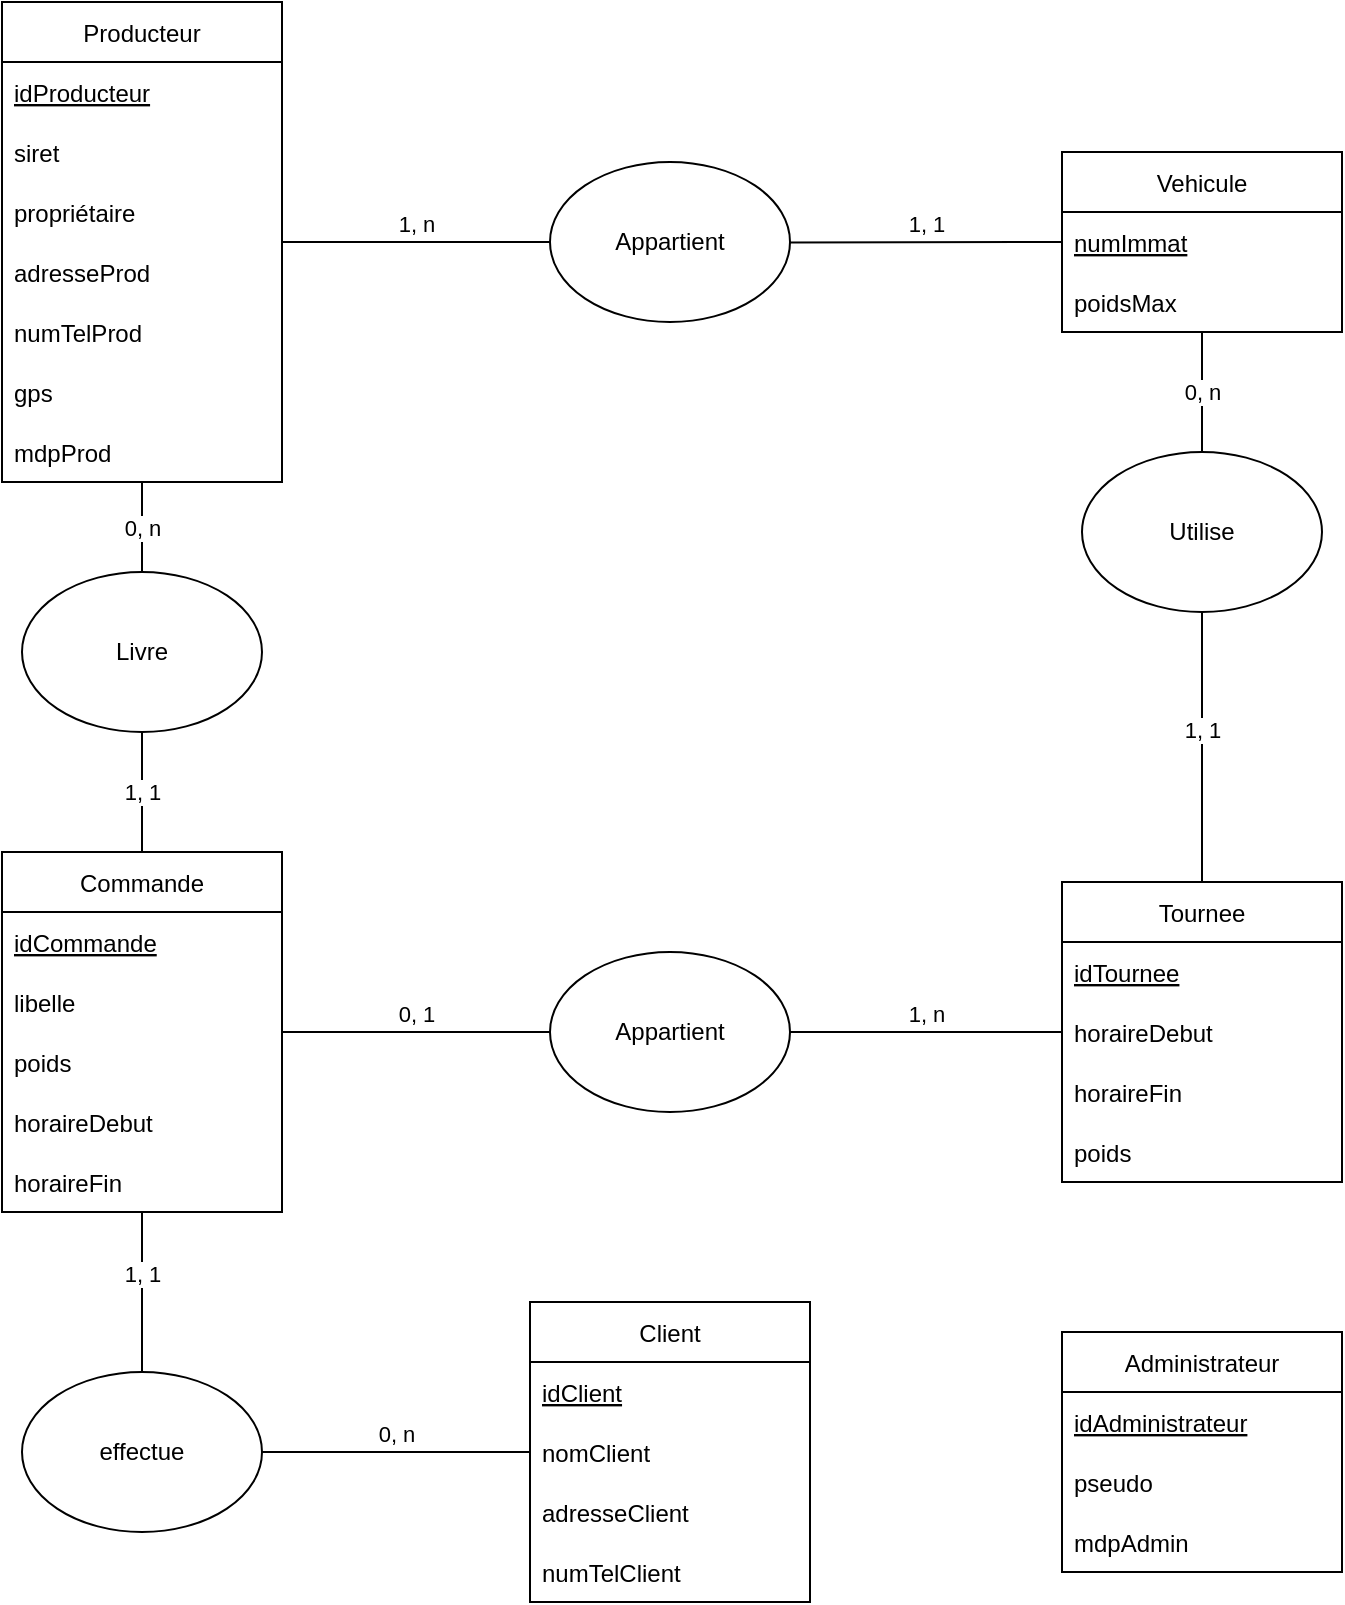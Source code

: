 <mxfile version="20.5.1" type="device"><diagram id="3aKj4E_mxfuVZS65-hrI" name="Page-1"><mxGraphModel dx="1422" dy="788" grid="1" gridSize="10" guides="1" tooltips="1" connect="1" arrows="1" fold="1" page="1" pageScale="1" pageWidth="827" pageHeight="1169" math="0" shadow="0"><root><mxCell id="0"/><mxCell id="1" parent="0"/><mxCell id="yOW7LBu9MbAKnEahLf4o-3" value="Client" style="swimlane;fontStyle=0;childLayout=stackLayout;horizontal=1;startSize=30;horizontalStack=0;resizeParent=1;resizeParentMax=0;resizeLast=0;collapsible=1;marginBottom=0;" parent="1" vertex="1"><mxGeometry x="344" y="685" width="140" height="150" as="geometry"><mxRectangle x="510" y="340" width="70" height="30" as="alternateBounds"/></mxGeometry></mxCell><mxCell id="yOW7LBu9MbAKnEahLf4o-4" value="idClient" style="text;strokeColor=none;fillColor=none;align=left;verticalAlign=middle;spacingLeft=4;spacingRight=4;overflow=hidden;points=[[0,0.5],[1,0.5]];portConstraint=eastwest;rotatable=0;fontStyle=4" parent="yOW7LBu9MbAKnEahLf4o-3" vertex="1"><mxGeometry y="30" width="140" height="30" as="geometry"/></mxCell><mxCell id="yOW7LBu9MbAKnEahLf4o-5" value="nomClient" style="text;strokeColor=none;fillColor=none;align=left;verticalAlign=middle;spacingLeft=4;spacingRight=4;overflow=hidden;points=[[0,0.5],[1,0.5]];portConstraint=eastwest;rotatable=0;" parent="yOW7LBu9MbAKnEahLf4o-3" vertex="1"><mxGeometry y="60" width="140" height="30" as="geometry"/></mxCell><mxCell id="yOW7LBu9MbAKnEahLf4o-6" value="adresseClient" style="text;strokeColor=none;fillColor=none;align=left;verticalAlign=middle;spacingLeft=4;spacingRight=4;overflow=hidden;points=[[0,0.5],[1,0.5]];portConstraint=eastwest;rotatable=0;" parent="yOW7LBu9MbAKnEahLf4o-3" vertex="1"><mxGeometry y="90" width="140" height="30" as="geometry"/></mxCell><mxCell id="yOW7LBu9MbAKnEahLf4o-26" value="numTelClient" style="text;strokeColor=none;fillColor=none;align=left;verticalAlign=middle;spacingLeft=4;spacingRight=4;overflow=hidden;points=[[0,0.5],[1,0.5]];portConstraint=eastwest;rotatable=0;" parent="yOW7LBu9MbAKnEahLf4o-3" vertex="1"><mxGeometry y="120" width="140" height="30" as="geometry"/></mxCell><mxCell id="yOW7LBu9MbAKnEahLf4o-7" value="Vehicule" style="swimlane;fontStyle=0;childLayout=stackLayout;horizontal=1;startSize=30;horizontalStack=0;resizeParent=1;resizeParentMax=0;resizeLast=0;collapsible=1;marginBottom=0;" parent="1" vertex="1"><mxGeometry x="610" y="110" width="140" height="90" as="geometry"/></mxCell><mxCell id="yOW7LBu9MbAKnEahLf4o-8" value="numImmat" style="text;strokeColor=none;fillColor=none;align=left;verticalAlign=middle;spacingLeft=4;spacingRight=4;overflow=hidden;points=[[0,0.5],[1,0.5]];portConstraint=eastwest;rotatable=0;fontStyle=4" parent="yOW7LBu9MbAKnEahLf4o-7" vertex="1"><mxGeometry y="30" width="140" height="30" as="geometry"/></mxCell><mxCell id="yOW7LBu9MbAKnEahLf4o-9" value="poidsMax" style="text;strokeColor=none;fillColor=none;align=left;verticalAlign=middle;spacingLeft=4;spacingRight=4;overflow=hidden;points=[[0,0.5],[1,0.5]];portConstraint=eastwest;rotatable=0;" parent="yOW7LBu9MbAKnEahLf4o-7" vertex="1"><mxGeometry y="60" width="140" height="30" as="geometry"/></mxCell><mxCell id="yOW7LBu9MbAKnEahLf4o-11" value="Producteur" style="swimlane;fontStyle=0;childLayout=stackLayout;horizontal=1;startSize=30;horizontalStack=0;resizeParent=1;resizeParentMax=0;resizeLast=0;collapsible=1;marginBottom=0;" parent="1" vertex="1"><mxGeometry x="80" y="35" width="140" height="240" as="geometry"/></mxCell><mxCell id="XPy3MVyRC4XrH9GRb4MF-1" value="idProducteur" style="text;strokeColor=none;fillColor=none;align=left;verticalAlign=middle;spacingLeft=4;spacingRight=4;overflow=hidden;points=[[0,0.5],[1,0.5]];portConstraint=eastwest;rotatable=0;fontStyle=4" vertex="1" parent="yOW7LBu9MbAKnEahLf4o-11"><mxGeometry y="30" width="140" height="30" as="geometry"/></mxCell><mxCell id="yOW7LBu9MbAKnEahLf4o-12" value="siret" style="text;strokeColor=none;fillColor=none;align=left;verticalAlign=middle;spacingLeft=4;spacingRight=4;overflow=hidden;points=[[0,0.5],[1,0.5]];portConstraint=eastwest;rotatable=0;fontStyle=0" parent="yOW7LBu9MbAKnEahLf4o-11" vertex="1"><mxGeometry y="60" width="140" height="30" as="geometry"/></mxCell><mxCell id="yOW7LBu9MbAKnEahLf4o-13" value="propriétaire" style="text;strokeColor=none;fillColor=none;align=left;verticalAlign=middle;spacingLeft=4;spacingRight=4;overflow=hidden;points=[[0,0.5],[1,0.5]];portConstraint=eastwest;rotatable=0;" parent="yOW7LBu9MbAKnEahLf4o-11" vertex="1"><mxGeometry y="90" width="140" height="30" as="geometry"/></mxCell><mxCell id="yOW7LBu9MbAKnEahLf4o-59" value="adresseProd" style="text;strokeColor=none;fillColor=none;align=left;verticalAlign=middle;spacingLeft=4;spacingRight=4;overflow=hidden;points=[[0,0.5],[1,0.5]];portConstraint=eastwest;rotatable=0;" parent="yOW7LBu9MbAKnEahLf4o-11" vertex="1"><mxGeometry y="120" width="140" height="30" as="geometry"/></mxCell><mxCell id="yOW7LBu9MbAKnEahLf4o-60" value="numTelProd" style="text;strokeColor=none;fillColor=none;align=left;verticalAlign=middle;spacingLeft=4;spacingRight=4;overflow=hidden;points=[[0,0.5],[1,0.5]];portConstraint=eastwest;rotatable=0;" parent="yOW7LBu9MbAKnEahLf4o-11" vertex="1"><mxGeometry y="150" width="140" height="30" as="geometry"/></mxCell><mxCell id="yOW7LBu9MbAKnEahLf4o-61" value="gps" style="text;strokeColor=none;fillColor=none;align=left;verticalAlign=middle;spacingLeft=4;spacingRight=4;overflow=hidden;points=[[0,0.5],[1,0.5]];portConstraint=eastwest;rotatable=0;" parent="yOW7LBu9MbAKnEahLf4o-11" vertex="1"><mxGeometry y="180" width="140" height="30" as="geometry"/></mxCell><mxCell id="yOW7LBu9MbAKnEahLf4o-62" value="mdpProd" style="text;strokeColor=none;fillColor=none;align=left;verticalAlign=middle;spacingLeft=4;spacingRight=4;overflow=hidden;points=[[0,0.5],[1,0.5]];portConstraint=eastwest;rotatable=0;" parent="yOW7LBu9MbAKnEahLf4o-11" vertex="1"><mxGeometry y="210" width="140" height="30" as="geometry"/></mxCell><mxCell id="yOW7LBu9MbAKnEahLf4o-15" value="Appartient" style="ellipse;whiteSpace=wrap;html=1;" parent="1" vertex="1"><mxGeometry x="354" y="115" width="120" height="80" as="geometry"/></mxCell><mxCell id="yOW7LBu9MbAKnEahLf4o-20" value="Commande" style="swimlane;fontStyle=0;childLayout=stackLayout;horizontal=1;startSize=30;horizontalStack=0;resizeParent=1;resizeParentMax=0;resizeLast=0;collapsible=1;marginBottom=0;" parent="1" vertex="1"><mxGeometry x="80" y="460" width="140" height="180" as="geometry"/></mxCell><mxCell id="yOW7LBu9MbAKnEahLf4o-21" value="idCommande" style="text;strokeColor=none;fillColor=none;align=left;verticalAlign=middle;spacingLeft=4;spacingRight=4;overflow=hidden;points=[[0,0.5],[1,0.5]];portConstraint=eastwest;rotatable=0;fontStyle=4" parent="yOW7LBu9MbAKnEahLf4o-20" vertex="1"><mxGeometry y="30" width="140" height="30" as="geometry"/></mxCell><mxCell id="yOW7LBu9MbAKnEahLf4o-22" value="libelle" style="text;strokeColor=none;fillColor=none;align=left;verticalAlign=middle;spacingLeft=4;spacingRight=4;overflow=hidden;points=[[0,0.5],[1,0.5]];portConstraint=eastwest;rotatable=0;" parent="yOW7LBu9MbAKnEahLf4o-20" vertex="1"><mxGeometry y="60" width="140" height="30" as="geometry"/></mxCell><mxCell id="yOW7LBu9MbAKnEahLf4o-23" value="poids" style="text;strokeColor=none;fillColor=none;align=left;verticalAlign=middle;spacingLeft=4;spacingRight=4;overflow=hidden;points=[[0,0.5],[1,0.5]];portConstraint=eastwest;rotatable=0;" parent="yOW7LBu9MbAKnEahLf4o-20" vertex="1"><mxGeometry y="90" width="140" height="30" as="geometry"/></mxCell><mxCell id="yOW7LBu9MbAKnEahLf4o-27" value="horaireDebut" style="text;strokeColor=none;fillColor=none;align=left;verticalAlign=middle;spacingLeft=4;spacingRight=4;overflow=hidden;points=[[0,0.5],[1,0.5]];portConstraint=eastwest;rotatable=0;" parent="yOW7LBu9MbAKnEahLf4o-20" vertex="1"><mxGeometry y="120" width="140" height="30" as="geometry"/></mxCell><mxCell id="yOW7LBu9MbAKnEahLf4o-28" value="horaireFin" style="text;strokeColor=none;fillColor=none;align=left;verticalAlign=middle;spacingLeft=4;spacingRight=4;overflow=hidden;points=[[0,0.5],[1,0.5]];portConstraint=eastwest;rotatable=0;" parent="yOW7LBu9MbAKnEahLf4o-20" vertex="1"><mxGeometry y="150" width="140" height="30" as="geometry"/></mxCell><mxCell id="yOW7LBu9MbAKnEahLf4o-29" value="Tournee" style="swimlane;fontStyle=0;childLayout=stackLayout;horizontal=1;startSize=30;horizontalStack=0;resizeParent=1;resizeParentMax=0;resizeLast=0;collapsible=1;marginBottom=0;" parent="1" vertex="1"><mxGeometry x="610" y="475" width="140" height="150" as="geometry"/></mxCell><mxCell id="yOW7LBu9MbAKnEahLf4o-30" value="idTournee" style="text;strokeColor=none;fillColor=none;align=left;verticalAlign=middle;spacingLeft=4;spacingRight=4;overflow=hidden;points=[[0,0.5],[1,0.5]];portConstraint=eastwest;rotatable=0;fontStyle=4" parent="yOW7LBu9MbAKnEahLf4o-29" vertex="1"><mxGeometry y="30" width="140" height="30" as="geometry"/></mxCell><mxCell id="yOW7LBu9MbAKnEahLf4o-31" value="horaireDebut" style="text;strokeColor=none;fillColor=none;align=left;verticalAlign=middle;spacingLeft=4;spacingRight=4;overflow=hidden;points=[[0,0.5],[1,0.5]];portConstraint=eastwest;rotatable=0;" parent="yOW7LBu9MbAKnEahLf4o-29" vertex="1"><mxGeometry y="60" width="140" height="30" as="geometry"/></mxCell><mxCell id="yOW7LBu9MbAKnEahLf4o-32" value="horaireFin" style="text;strokeColor=none;fillColor=none;align=left;verticalAlign=middle;spacingLeft=4;spacingRight=4;overflow=hidden;points=[[0,0.5],[1,0.5]];portConstraint=eastwest;rotatable=0;" parent="yOW7LBu9MbAKnEahLf4o-29" vertex="1"><mxGeometry y="90" width="140" height="30" as="geometry"/></mxCell><mxCell id="yOW7LBu9MbAKnEahLf4o-47" value="poids" style="text;strokeColor=none;fillColor=none;align=left;verticalAlign=middle;spacingLeft=4;spacingRight=4;overflow=hidden;points=[[0,0.5],[1,0.5]];portConstraint=eastwest;rotatable=0;" parent="yOW7LBu9MbAKnEahLf4o-29" vertex="1"><mxGeometry y="120" width="140" height="30" as="geometry"/></mxCell><mxCell id="yOW7LBu9MbAKnEahLf4o-33" value="Livre" style="ellipse;whiteSpace=wrap;html=1;" parent="1" vertex="1"><mxGeometry x="90" y="320" width="120" height="80" as="geometry"/></mxCell><mxCell id="yOW7LBu9MbAKnEahLf4o-34" value="effectue" style="ellipse;whiteSpace=wrap;html=1;" parent="1" vertex="1"><mxGeometry x="90" y="720" width="120" height="80" as="geometry"/></mxCell><mxCell id="yOW7LBu9MbAKnEahLf4o-39" value="1, 1" style="endArrow=none;html=1;rounded=0;verticalAlign=bottom;" parent="1" source="yOW7LBu9MbAKnEahLf4o-15" target="yOW7LBu9MbAKnEahLf4o-7" edge="1"><mxGeometry width="50" height="50" relative="1" as="geometry"><mxPoint x="474" y="310" as="sourcePoint"/><mxPoint x="524" y="260" as="targetPoint"/></mxGeometry></mxCell><mxCell id="yOW7LBu9MbAKnEahLf4o-41" value="0, n" style="endArrow=none;html=1;rounded=0;exitX=0.5;exitY=0;exitDx=0;exitDy=0;verticalAlign=middle;labelPosition=center;verticalLabelPosition=middle;align=center;" parent="1" source="yOW7LBu9MbAKnEahLf4o-33" target="yOW7LBu9MbAKnEahLf4o-11" edge="1"><mxGeometry width="50" height="50" relative="1" as="geometry"><mxPoint x="230" y="290" as="sourcePoint"/><mxPoint x="150" y="220" as="targetPoint"/></mxGeometry></mxCell><mxCell id="yOW7LBu9MbAKnEahLf4o-43" value="1, n" style="endArrow=none;html=1;rounded=0;verticalAlign=bottom;" parent="1" source="yOW7LBu9MbAKnEahLf4o-11" target="yOW7LBu9MbAKnEahLf4o-15" edge="1"><mxGeometry width="50" height="50" relative="1" as="geometry"><mxPoint x="180" y="150" as="sourcePoint"/><mxPoint x="230" y="100" as="targetPoint"/></mxGeometry></mxCell><mxCell id="yOW7LBu9MbAKnEahLf4o-44" value="1, 1" style="endArrow=none;html=1;rounded=0;labelPosition=center;verticalLabelPosition=middle;align=center;verticalAlign=middle;" parent="1" source="yOW7LBu9MbAKnEahLf4o-20" target="yOW7LBu9MbAKnEahLf4o-33" edge="1"><mxGeometry width="50" height="50" relative="1" as="geometry"><mxPoint x="230" y="360" as="sourcePoint"/><mxPoint x="280" y="310" as="targetPoint"/></mxGeometry></mxCell><mxCell id="yOW7LBu9MbAKnEahLf4o-45" value="1, 1" style="endArrow=none;html=1;rounded=0;verticalAlign=bottom;" parent="1" source="yOW7LBu9MbAKnEahLf4o-20" target="yOW7LBu9MbAKnEahLf4o-34" edge="1"><mxGeometry width="50" height="50" relative="1" as="geometry"><mxPoint x="220" y="720" as="sourcePoint"/><mxPoint x="270" y="670" as="targetPoint"/></mxGeometry></mxCell><mxCell id="yOW7LBu9MbAKnEahLf4o-46" value="0, n" style="endArrow=none;html=1;rounded=0;verticalAlign=bottom;" parent="1" source="yOW7LBu9MbAKnEahLf4o-34" target="yOW7LBu9MbAKnEahLf4o-3" edge="1"><mxGeometry width="50" height="50" relative="1" as="geometry"><mxPoint x="320" y="660" as="sourcePoint"/><mxPoint x="370" y="610" as="targetPoint"/></mxGeometry></mxCell><mxCell id="yOW7LBu9MbAKnEahLf4o-48" value="Utilise" style="ellipse;whiteSpace=wrap;html=1;" parent="1" vertex="1"><mxGeometry x="620" y="260" width="120" height="80" as="geometry"/></mxCell><mxCell id="yOW7LBu9MbAKnEahLf4o-49" value="1, 1" style="endArrow=none;html=1;rounded=0;verticalAlign=bottom;" parent="1" source="yOW7LBu9MbAKnEahLf4o-29" target="yOW7LBu9MbAKnEahLf4o-48" edge="1"><mxGeometry width="50" height="50" relative="1" as="geometry"><mxPoint x="520" y="480" as="sourcePoint"/><mxPoint x="570" y="430" as="targetPoint"/></mxGeometry></mxCell><mxCell id="yOW7LBu9MbAKnEahLf4o-50" value="0, n" style="endArrow=none;html=1;rounded=0;" parent="1" source="yOW7LBu9MbAKnEahLf4o-7" target="yOW7LBu9MbAKnEahLf4o-48" edge="1"><mxGeometry width="50" height="50" relative="1" as="geometry"><mxPoint x="430" y="350" as="sourcePoint"/><mxPoint x="480" y="300" as="targetPoint"/></mxGeometry></mxCell><mxCell id="yOW7LBu9MbAKnEahLf4o-51" value="Administrateur" style="swimlane;fontStyle=0;childLayout=stackLayout;horizontal=1;startSize=30;horizontalStack=0;resizeParent=1;resizeParentMax=0;resizeLast=0;collapsible=1;marginBottom=0;" parent="1" vertex="1"><mxGeometry x="610" y="700" width="140" height="120" as="geometry"/></mxCell><mxCell id="yOW7LBu9MbAKnEahLf4o-52" value="idAdministrateur" style="text;strokeColor=none;fillColor=none;align=left;verticalAlign=middle;spacingLeft=4;spacingRight=4;overflow=hidden;points=[[0,0.5],[1,0.5]];portConstraint=eastwest;rotatable=0;fontStyle=4" parent="yOW7LBu9MbAKnEahLf4o-51" vertex="1"><mxGeometry y="30" width="140" height="30" as="geometry"/></mxCell><mxCell id="yOW7LBu9MbAKnEahLf4o-53" value="pseudo" style="text;strokeColor=none;fillColor=none;align=left;verticalAlign=middle;spacingLeft=4;spacingRight=4;overflow=hidden;points=[[0,0.5],[1,0.5]];portConstraint=eastwest;rotatable=0;" parent="yOW7LBu9MbAKnEahLf4o-51" vertex="1"><mxGeometry y="60" width="140" height="30" as="geometry"/></mxCell><mxCell id="yOW7LBu9MbAKnEahLf4o-54" value="mdpAdmin" style="text;strokeColor=none;fillColor=none;align=left;verticalAlign=middle;spacingLeft=4;spacingRight=4;overflow=hidden;points=[[0,0.5],[1,0.5]];portConstraint=eastwest;rotatable=0;" parent="yOW7LBu9MbAKnEahLf4o-51" vertex="1"><mxGeometry y="90" width="140" height="30" as="geometry"/></mxCell><mxCell id="yOW7LBu9MbAKnEahLf4o-55" value="Appartient" style="ellipse;whiteSpace=wrap;html=1;" parent="1" vertex="1"><mxGeometry x="354" y="510" width="120" height="80" as="geometry"/></mxCell><mxCell id="yOW7LBu9MbAKnEahLf4o-57" value="1, n" style="endArrow=none;html=1;rounded=0;verticalAlign=bottom;" parent="1" source="yOW7LBu9MbAKnEahLf4o-55" target="yOW7LBu9MbAKnEahLf4o-29" edge="1"><mxGeometry width="50" height="50" relative="1" as="geometry"><mxPoint x="530" y="480" as="sourcePoint"/><mxPoint x="580" y="430" as="targetPoint"/></mxGeometry></mxCell><mxCell id="yOW7LBu9MbAKnEahLf4o-58" value="0, 1" style="endArrow=none;html=1;rounded=0;verticalAlign=bottom;" parent="1" source="yOW7LBu9MbAKnEahLf4o-20" target="yOW7LBu9MbAKnEahLf4o-55" edge="1"><mxGeometry width="50" height="50" relative="1" as="geometry"><mxPoint x="340" y="540" as="sourcePoint"/><mxPoint x="390" y="490" as="targetPoint"/></mxGeometry></mxCell></root></mxGraphModel></diagram></mxfile>